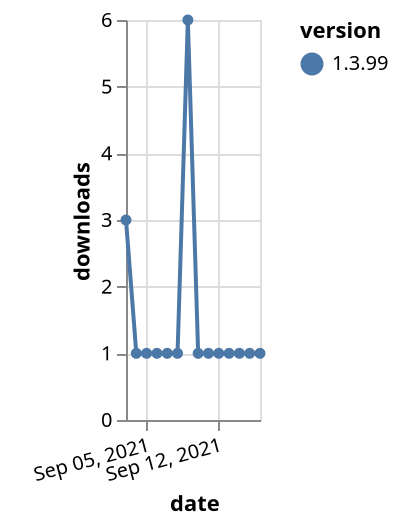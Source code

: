 {"$schema": "https://vega.github.io/schema/vega-lite/v5.json", "description": "A simple bar chart with embedded data.", "data": {"values": [{"date": "2021-09-03", "total": 522, "delta": 3, "version": "1.3.99"}, {"date": "2021-09-04", "total": 523, "delta": 1, "version": "1.3.99"}, {"date": "2021-09-05", "total": 524, "delta": 1, "version": "1.3.99"}, {"date": "2021-09-06", "total": 525, "delta": 1, "version": "1.3.99"}, {"date": "2021-09-07", "total": 526, "delta": 1, "version": "1.3.99"}, {"date": "2021-09-08", "total": 527, "delta": 1, "version": "1.3.99"}, {"date": "2021-09-09", "total": 533, "delta": 6, "version": "1.3.99"}, {"date": "2021-09-10", "total": 534, "delta": 1, "version": "1.3.99"}, {"date": "2021-09-11", "total": 535, "delta": 1, "version": "1.3.99"}, {"date": "2021-09-12", "total": 536, "delta": 1, "version": "1.3.99"}, {"date": "2021-09-13", "total": 537, "delta": 1, "version": "1.3.99"}, {"date": "2021-09-14", "total": 538, "delta": 1, "version": "1.3.99"}, {"date": "2021-09-15", "total": 539, "delta": 1, "version": "1.3.99"}, {"date": "2021-09-16", "total": 540, "delta": 1, "version": "1.3.99"}]}, "width": "container", "mark": {"type": "line", "point": {"filled": true}}, "encoding": {"x": {"field": "date", "type": "temporal", "timeUnit": "yearmonthdate", "title": "date", "axis": {"labelAngle": -15}}, "y": {"field": "delta", "type": "quantitative", "title": "downloads"}, "color": {"field": "version", "type": "nominal"}, "tooltip": {"field": "delta"}}}